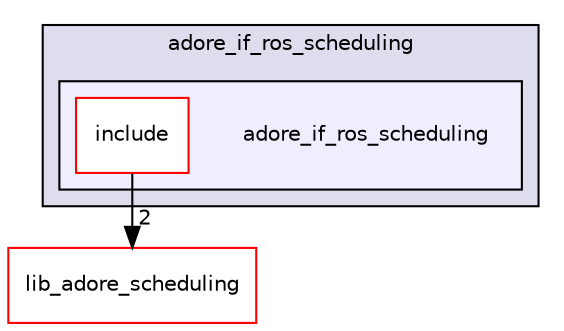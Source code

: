 digraph "/home/fascar/temp/adore/adore_scheduling/adore_if_ros_scheduling/adore_if_ros_scheduling" {
  compound=true
  node [ fontsize="10", fontname="Helvetica"];
  edge [ labelfontsize="10", labelfontname="Helvetica"];
  subgraph clusterdir_3ba3f93867690483ffb893f4f3f032c5 {
    graph [ bgcolor="#ddddee", pencolor="black", label="adore_if_ros_scheduling" fontname="Helvetica", fontsize="10", URL="dir_3ba3f93867690483ffb893f4f3f032c5.html"]
  subgraph clusterdir_c07d7373d7530da756538a31fa5ce97b {
    graph [ bgcolor="#eeeeff", pencolor="black", label="" URL="dir_c07d7373d7530da756538a31fa5ce97b.html"];
    dir_c07d7373d7530da756538a31fa5ce97b [shape=plaintext label="adore_if_ros_scheduling"];
  dir_431cb8e4b7e721fd241321468f3c4388 [shape=box label="include" fillcolor="white" style="filled" color="red" URL="dir_431cb8e4b7e721fd241321468f3c4388.html"];
  }
  }
  dir_8171a14def3bc4635c1506e381ac90d5 [shape=box label="lib_adore_scheduling" fillcolor="white" style="filled" color="red" URL="dir_8171a14def3bc4635c1506e381ac90d5.html"];
  dir_431cb8e4b7e721fd241321468f3c4388->dir_8171a14def3bc4635c1506e381ac90d5 [headlabel="2", labeldistance=1.5 headhref="dir_000016_000022.html"];
}
